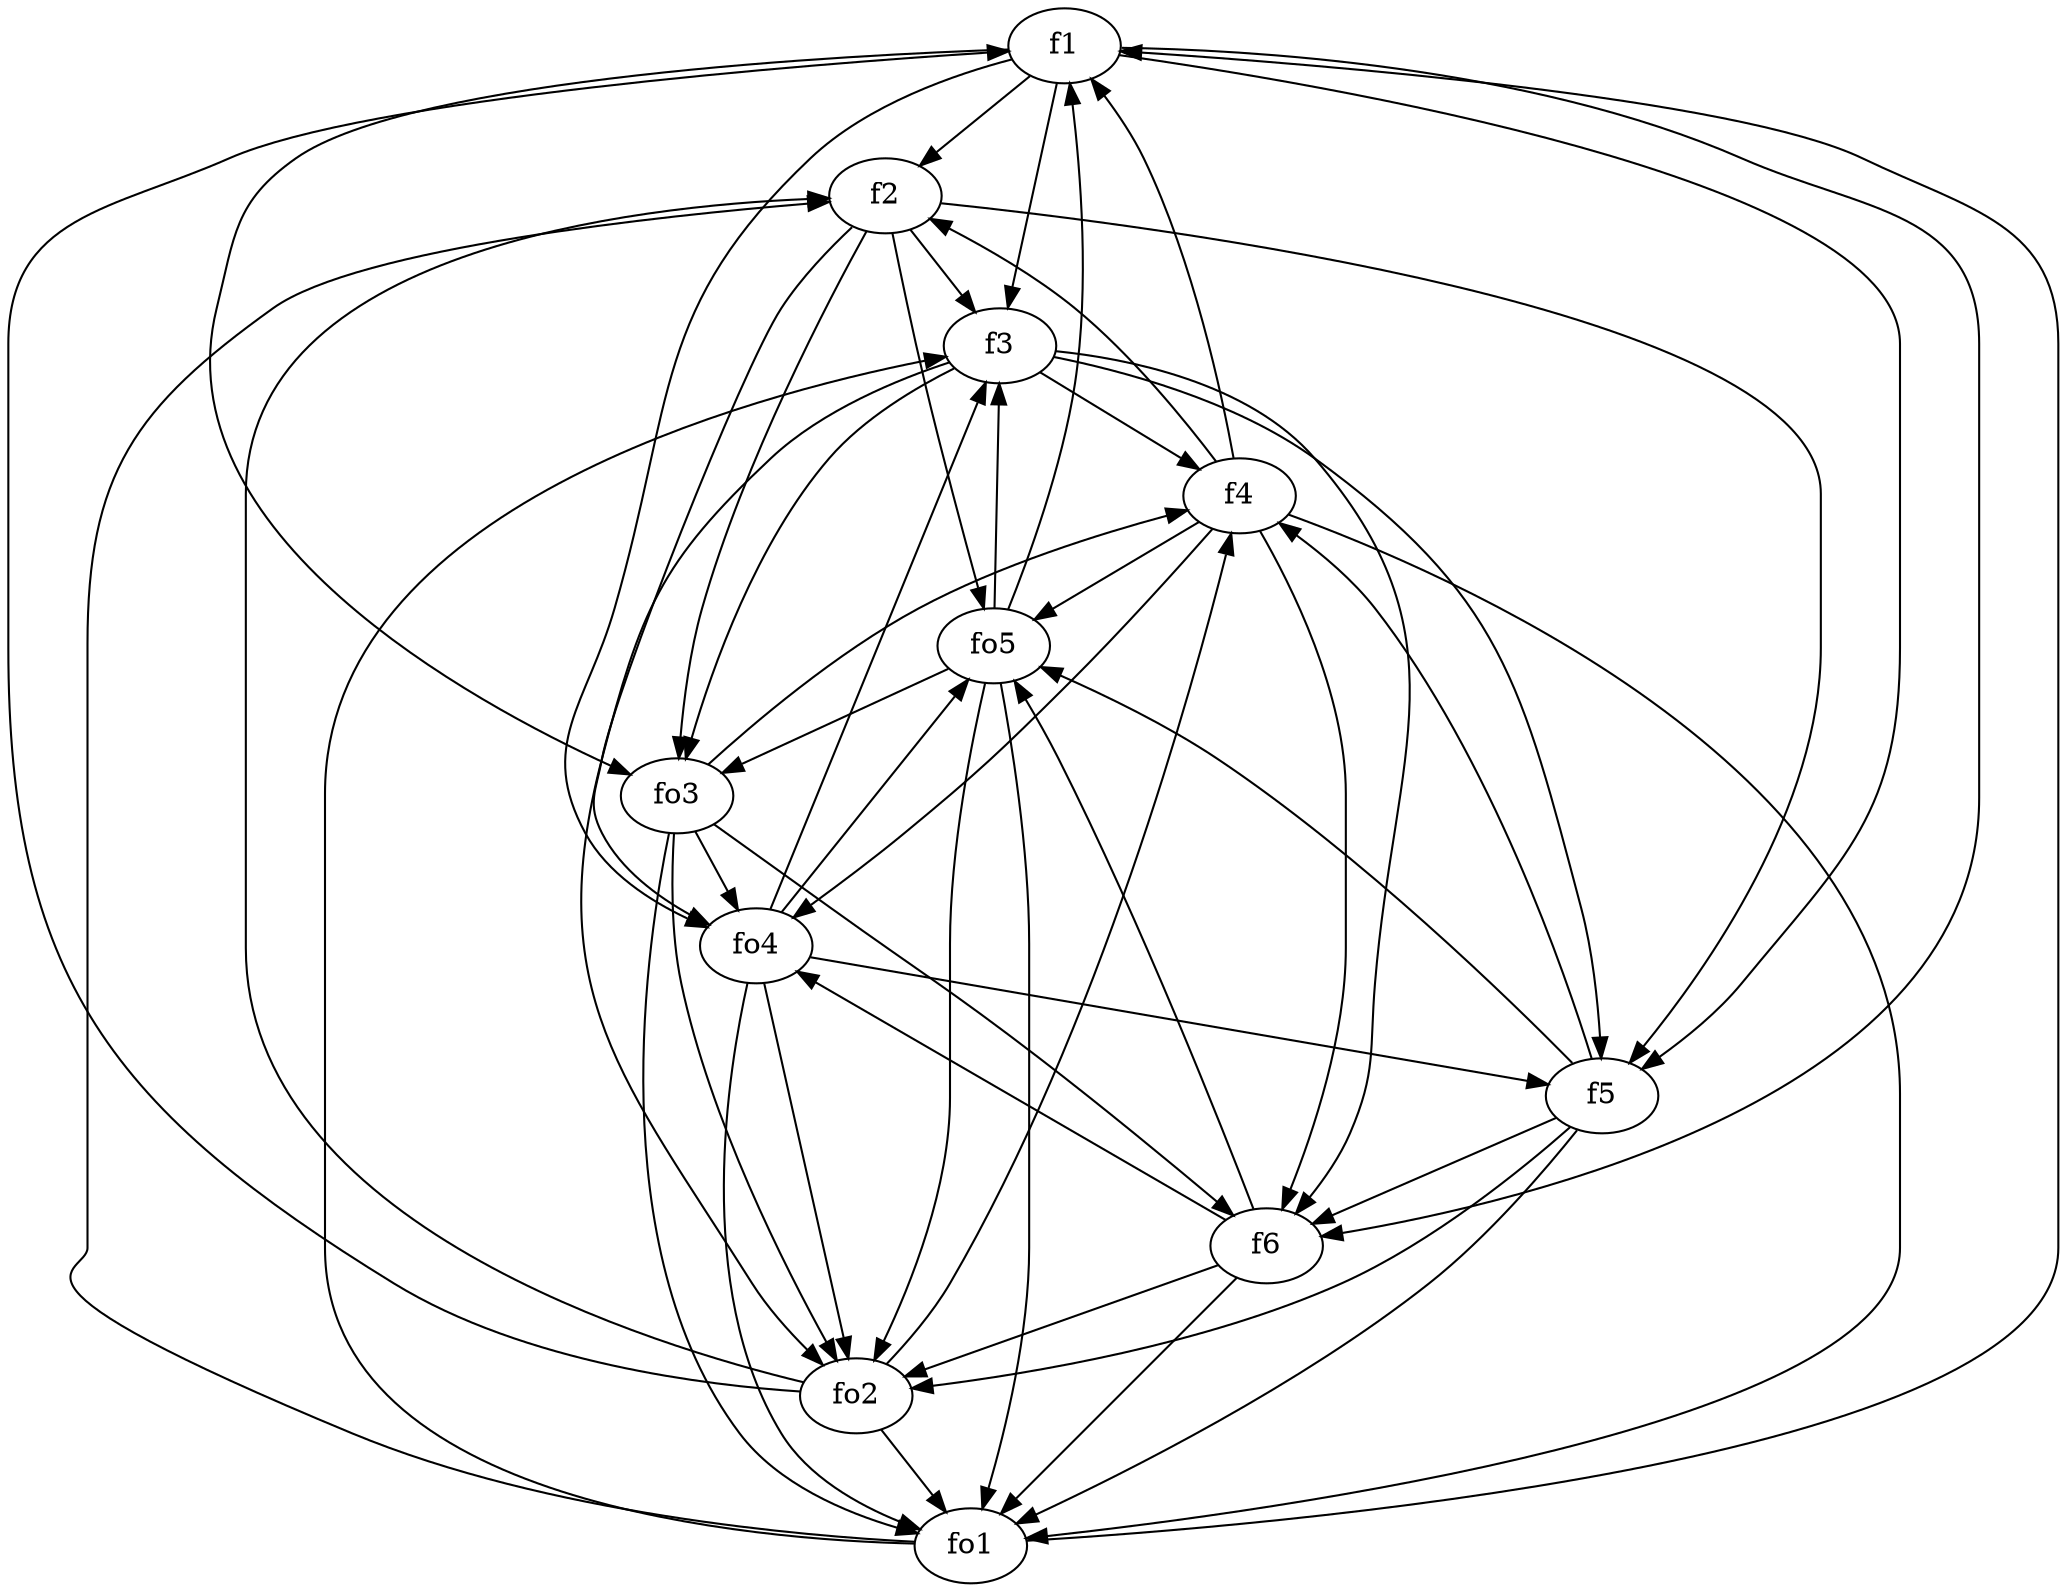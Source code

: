 strict digraph  {
f1;
f2;
f3;
f4;
f5;
f6;
fo1;
fo2;
fo3;
fo4;
fo5;
f1 -> f3  [weight=2];
f1 -> fo4  [weight=2];
f1 -> f6  [weight=2];
f1 -> fo3  [weight=2];
f1 -> f5  [weight=2];
f1 -> f2  [weight=2];
f2 -> fo5  [weight=2];
f2 -> f5  [weight=2];
f2 -> fo3  [weight=2];
f2 -> f3  [weight=2];
f2 -> fo4  [weight=2];
f3 -> fo2  [weight=2];
f3 -> fo3  [weight=2];
f3 -> f4  [weight=2];
f3 -> f5  [weight=2];
f3 -> f6  [weight=2];
f4 -> f6  [weight=2];
f4 -> fo5  [weight=2];
f4 -> f1  [weight=2];
f4 -> fo1  [weight=2];
f4 -> fo4  [weight=2];
f4 -> f2  [weight=2];
f5 -> f4  [weight=2];
f5 -> fo5  [weight=2];
f5 -> fo1  [weight=2];
f5 -> fo2  [weight=2];
f5 -> f6  [weight=2];
f6 -> fo4  [weight=2];
f6 -> fo5  [weight=2];
f6 -> fo2  [weight=2];
f6 -> fo1  [weight=2];
fo1 -> f1  [weight=2];
fo1 -> f3  [weight=2];
fo1 -> f2  [weight=2];
fo2 -> f1  [weight=2];
fo2 -> f4  [weight=2];
fo2 -> f2  [weight=2];
fo2 -> fo1  [weight=2];
fo3 -> fo1  [weight=2];
fo3 -> f4  [weight=2];
fo3 -> f6  [weight=2];
fo3 -> fo2  [weight=2];
fo3 -> fo4  [weight=2];
fo4 -> f3  [weight=2];
fo4 -> fo5  [weight=2];
fo4 -> fo1  [weight=2];
fo4 -> fo2  [weight=2];
fo4 -> f5  [weight=2];
fo5 -> f1  [weight=2];
fo5 -> f3  [weight=2];
fo5 -> fo2  [weight=2];
fo5 -> fo3  [weight=2];
fo5 -> fo1  [weight=2];
}
